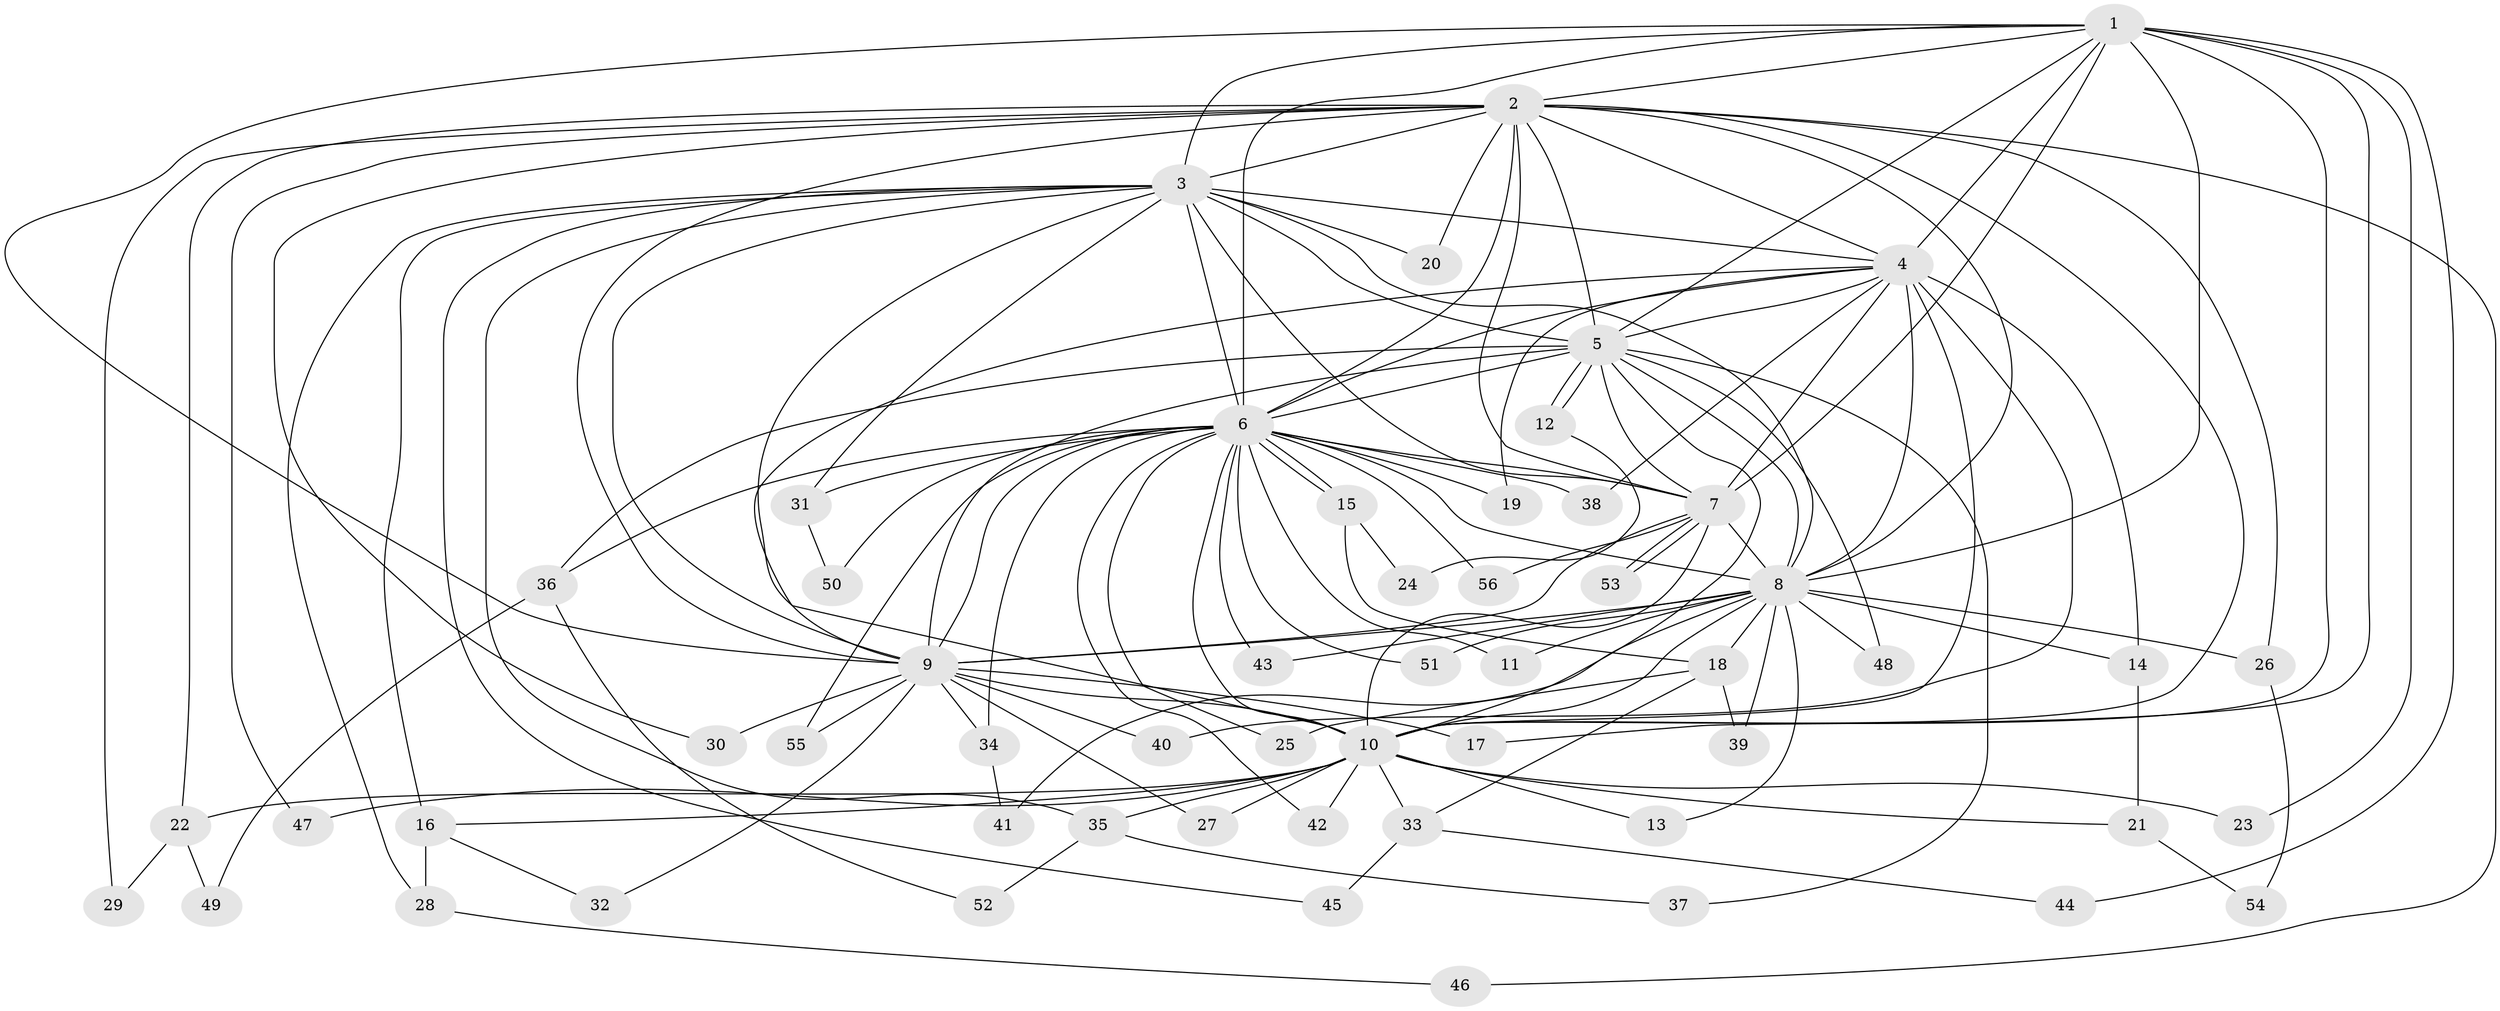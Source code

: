 // coarse degree distribution, {20: 0.023255813953488372, 12: 0.023255813953488372, 18: 0.023255813953488372, 10: 0.046511627906976744, 23: 0.023255813953488372, 8: 0.023255813953488372, 17: 0.023255813953488372, 2: 0.627906976744186, 4: 0.09302325581395349, 7: 0.023255813953488372, 3: 0.06976744186046512}
// Generated by graph-tools (version 1.1) at 2025/41/03/06/25 10:41:38]
// undirected, 56 vertices, 137 edges
graph export_dot {
graph [start="1"]
  node [color=gray90,style=filled];
  1;
  2;
  3;
  4;
  5;
  6;
  7;
  8;
  9;
  10;
  11;
  12;
  13;
  14;
  15;
  16;
  17;
  18;
  19;
  20;
  21;
  22;
  23;
  24;
  25;
  26;
  27;
  28;
  29;
  30;
  31;
  32;
  33;
  34;
  35;
  36;
  37;
  38;
  39;
  40;
  41;
  42;
  43;
  44;
  45;
  46;
  47;
  48;
  49;
  50;
  51;
  52;
  53;
  54;
  55;
  56;
  1 -- 2;
  1 -- 3;
  1 -- 4;
  1 -- 5;
  1 -- 6;
  1 -- 7;
  1 -- 8;
  1 -- 9;
  1 -- 10;
  1 -- 17;
  1 -- 23;
  1 -- 44;
  2 -- 3;
  2 -- 4;
  2 -- 5;
  2 -- 6;
  2 -- 7;
  2 -- 8;
  2 -- 9;
  2 -- 10;
  2 -- 20;
  2 -- 22;
  2 -- 26;
  2 -- 29;
  2 -- 30;
  2 -- 46;
  2 -- 47;
  3 -- 4;
  3 -- 5;
  3 -- 6;
  3 -- 7;
  3 -- 8;
  3 -- 9;
  3 -- 10;
  3 -- 16;
  3 -- 20;
  3 -- 28;
  3 -- 31;
  3 -- 35;
  3 -- 45;
  4 -- 5;
  4 -- 6;
  4 -- 7;
  4 -- 8;
  4 -- 9;
  4 -- 10;
  4 -- 14;
  4 -- 19;
  4 -- 38;
  4 -- 40;
  5 -- 6;
  5 -- 7;
  5 -- 8;
  5 -- 9;
  5 -- 10;
  5 -- 12;
  5 -- 12;
  5 -- 36;
  5 -- 37;
  5 -- 48;
  6 -- 7;
  6 -- 8;
  6 -- 9;
  6 -- 10;
  6 -- 11;
  6 -- 15;
  6 -- 15;
  6 -- 19;
  6 -- 25;
  6 -- 31;
  6 -- 34;
  6 -- 36;
  6 -- 38;
  6 -- 42;
  6 -- 43;
  6 -- 50;
  6 -- 51;
  6 -- 55;
  6 -- 56;
  7 -- 8;
  7 -- 9;
  7 -- 10;
  7 -- 53;
  7 -- 53;
  7 -- 56;
  8 -- 9;
  8 -- 10;
  8 -- 11;
  8 -- 13;
  8 -- 14;
  8 -- 18;
  8 -- 26;
  8 -- 39;
  8 -- 41;
  8 -- 43;
  8 -- 48;
  8 -- 51;
  9 -- 10;
  9 -- 17;
  9 -- 27;
  9 -- 30;
  9 -- 32;
  9 -- 34;
  9 -- 40;
  9 -- 55;
  10 -- 13;
  10 -- 16;
  10 -- 21;
  10 -- 22;
  10 -- 23;
  10 -- 27;
  10 -- 33;
  10 -- 35;
  10 -- 42;
  10 -- 47;
  12 -- 24;
  14 -- 21;
  15 -- 18;
  15 -- 24;
  16 -- 28;
  16 -- 32;
  18 -- 25;
  18 -- 33;
  18 -- 39;
  21 -- 54;
  22 -- 29;
  22 -- 49;
  26 -- 54;
  28 -- 46;
  31 -- 50;
  33 -- 44;
  33 -- 45;
  34 -- 41;
  35 -- 37;
  35 -- 52;
  36 -- 49;
  36 -- 52;
}
